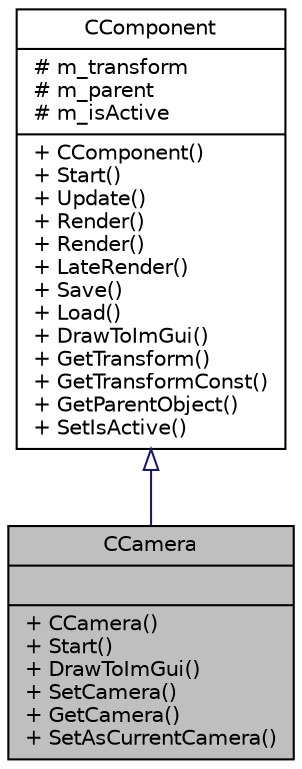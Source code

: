 digraph "CCamera"
{
 // LATEX_PDF_SIZE
  edge [fontname="Helvetica",fontsize="10",labelfontname="Helvetica",labelfontsize="10"];
  node [fontname="Helvetica",fontsize="10",shape=record];
  Node0 [label="{CCamera\n||+ CCamera()\l+ Start()\l+ DrawToImGui()\l+ SetCamera()\l+ GetCamera()\l+ SetAsCurrentCamera()\l}",height=0.2,width=0.4,color="black", fillcolor="grey75", style="filled", fontcolor="black",tooltip="A component holding and managing a camera."];
  Node1 -> Node0 [dir="back",color="midnightblue",fontsize="10",style="solid",arrowtail="onormal",fontname="Helvetica"];
  Node1 [label="{CComponent\n|# m_transform\l# m_parent\l# m_isActive\l|+ CComponent()\l+ Start()\l+ Update()\l+ Render()\l+ Render()\l+ LateRender()\l+ Save()\l+ Load()\l+ DrawToImGui()\l+ GetTransform()\l+ GetTransformConst()\l+ GetParentObject()\l+ SetIsActive()\l}",height=0.2,width=0.4,color="black", fillcolor="white", style="filled",URL="$class_c_component.html",tooltip="A component of a game object with its own assets and/or behaviour."];
}
